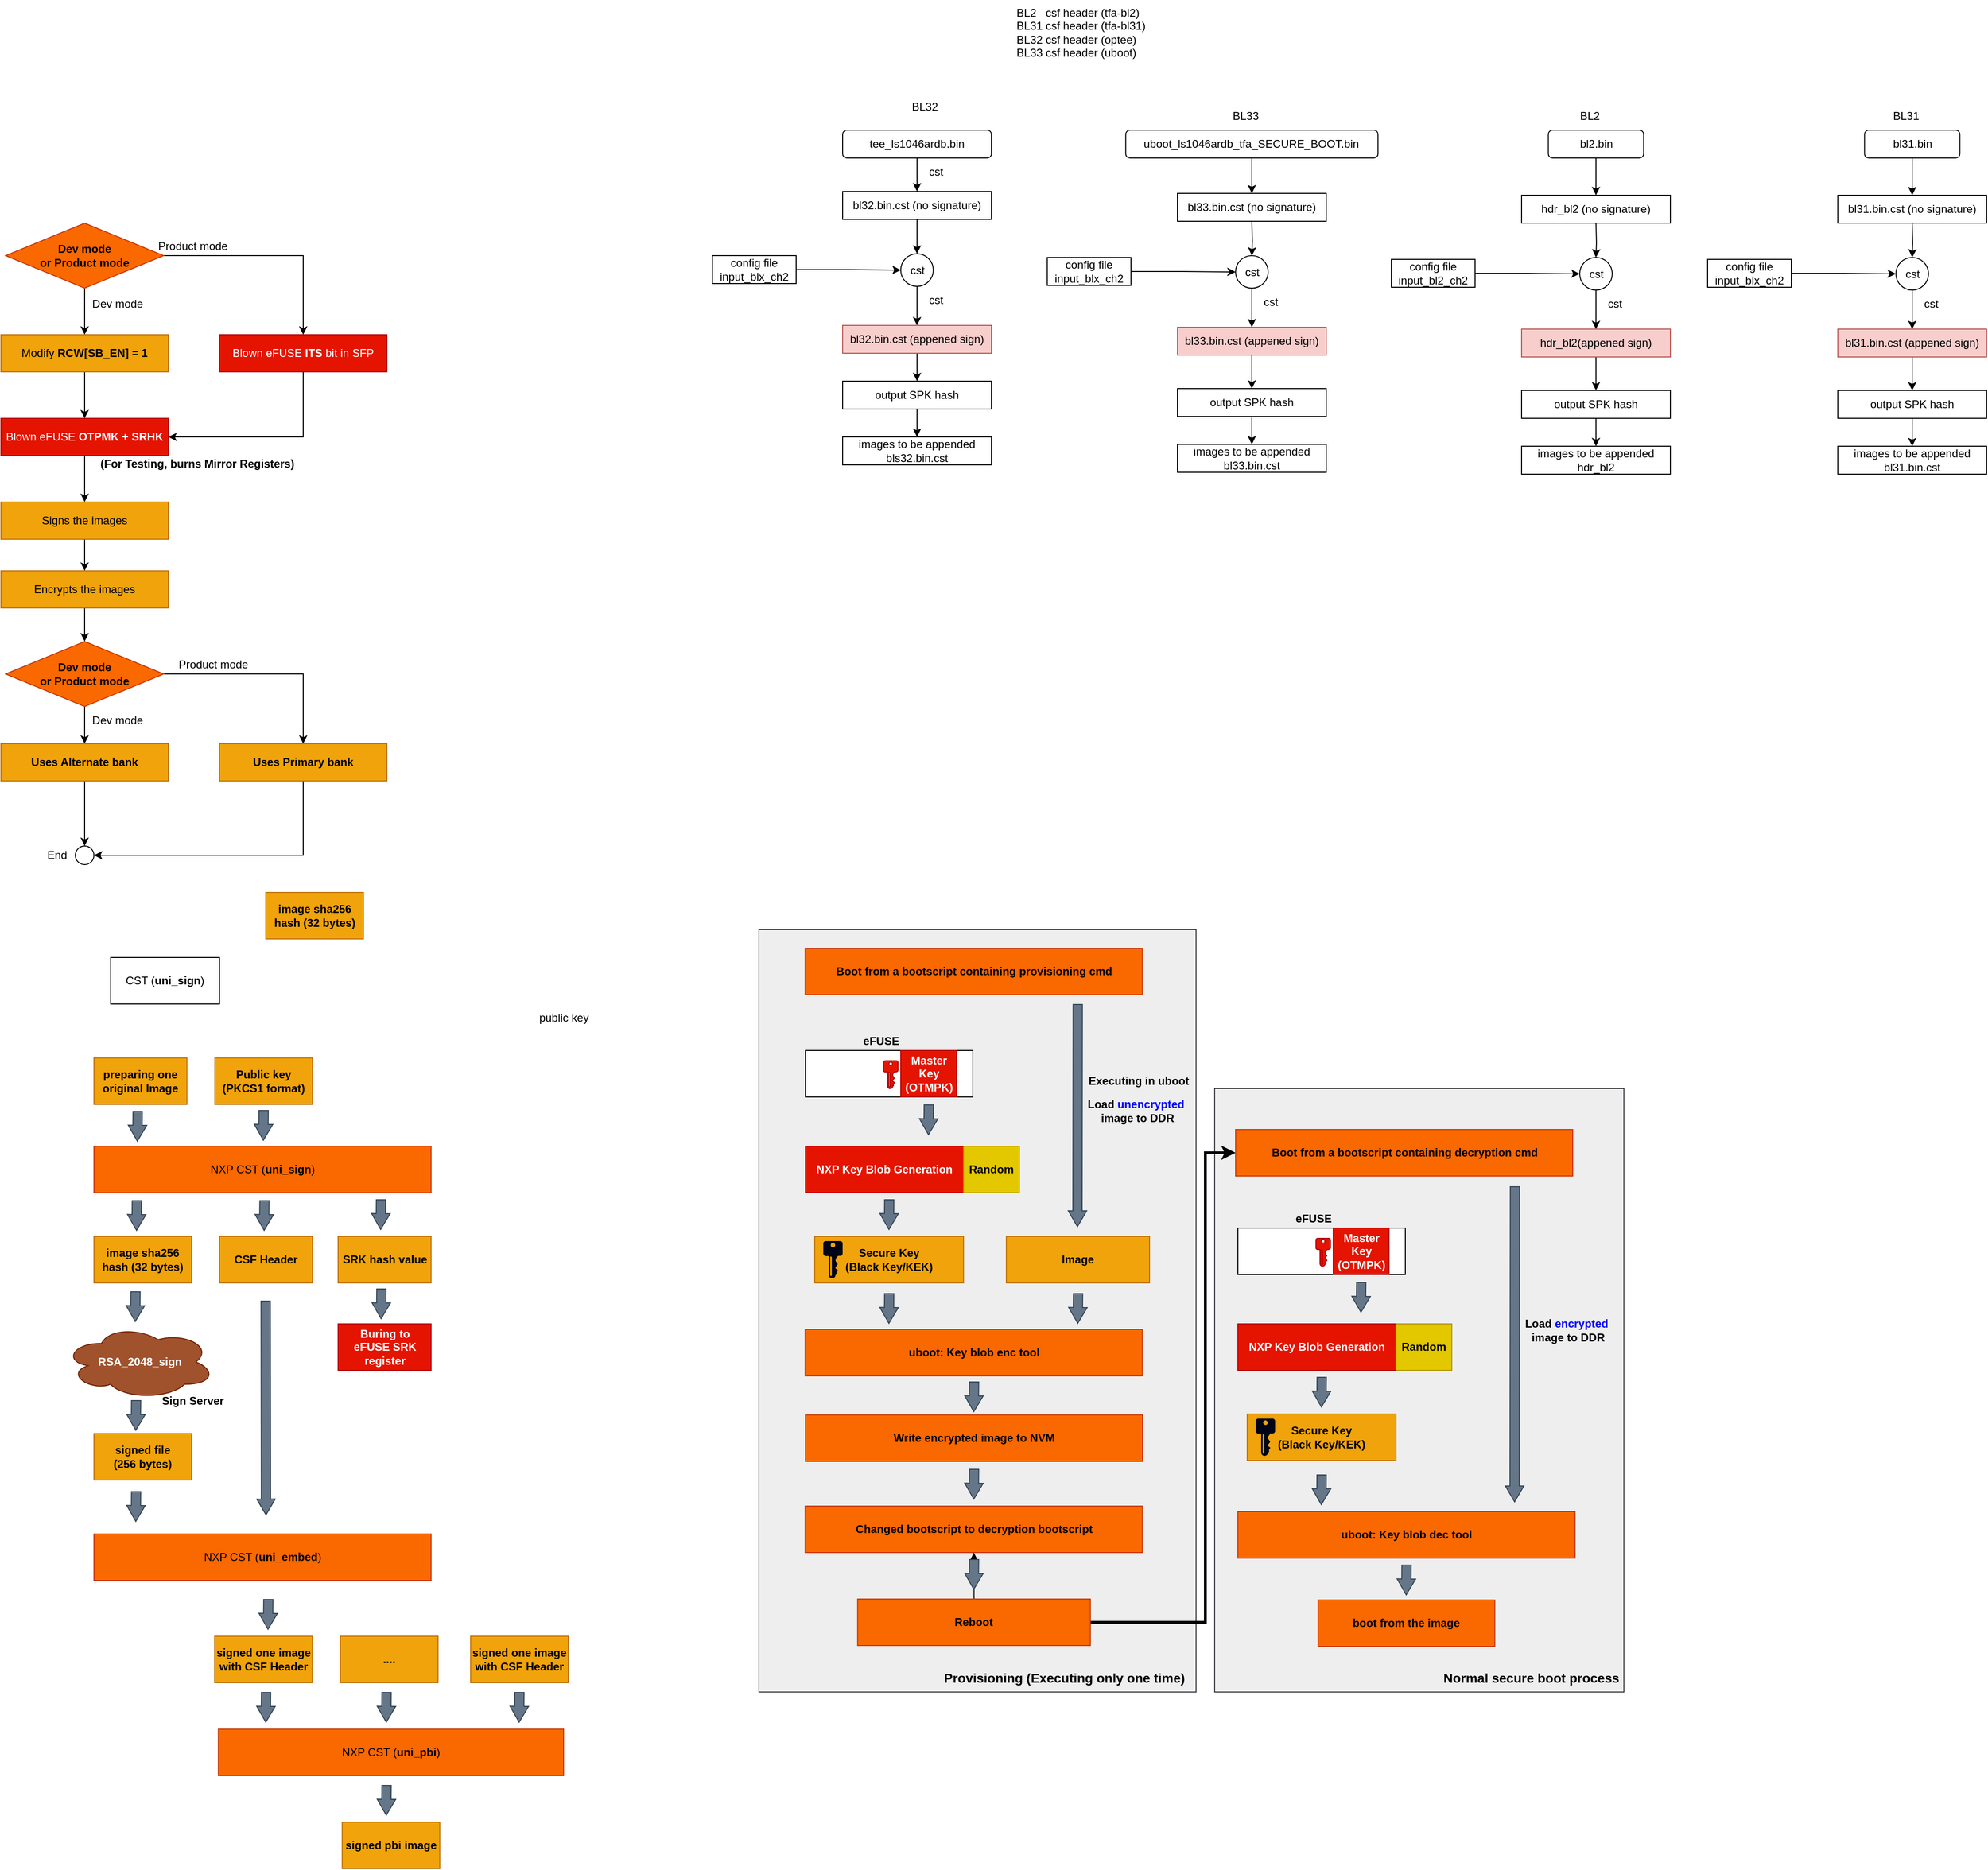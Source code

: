 <mxfile version="21.2.1" type="device">
  <diagram id="mUWou535n3Xp4yZZoHIx" name="第 1 页">
    <mxGraphModel dx="3522" dy="1196" grid="1" gridSize="10" guides="1" tooltips="1" connect="1" arrows="1" fold="1" page="1" pageScale="1" pageWidth="827" pageHeight="1169" math="0" shadow="0">
      <root>
        <mxCell id="0" />
        <mxCell id="1" parent="0" />
        <mxCell id="HE6GDWEI2GsZQX7OkKA7-148" value="" style="rounded=0;whiteSpace=wrap;html=1;fillColor=#eeeeee;strokeColor=#36393d;" vertex="1" parent="1">
          <mxGeometry x="460" y="1451" width="440" height="649" as="geometry" />
        </mxCell>
        <mxCell id="HE6GDWEI2GsZQX7OkKA7-145" value="" style="rounded=0;whiteSpace=wrap;html=1;fillColor=#eeeeee;strokeColor=#36393d;" vertex="1" parent="1">
          <mxGeometry x="-30" y="1280" width="470" height="820" as="geometry" />
        </mxCell>
        <mxCell id="rhs2tQU7V4ioL9E2276D-14" style="edgeStyle=orthogonalEdgeStyle;rounded=0;orthogonalLoop=1;jettySize=auto;html=1;exitX=0.5;exitY=1;exitDx=0;exitDy=0;" parent="1" source="rhs2tQU7V4ioL9E2276D-1" target="rhs2tQU7V4ioL9E2276D-13" edge="1">
          <mxGeometry relative="1" as="geometry" />
        </mxCell>
        <mxCell id="rhs2tQU7V4ioL9E2276D-1" value="tee_ls1046ardb.bin" style="rounded=1;whiteSpace=wrap;html=1;" parent="1" vertex="1">
          <mxGeometry x="60" y="420" width="160" height="30" as="geometry" />
        </mxCell>
        <mxCell id="rhs2tQU7V4ioL9E2276D-6" value="BL2&amp;nbsp; &amp;nbsp;csf header (tfa-bl2)&lt;br&gt;BL31 csf header (tfa-bl31)&lt;br&gt;BL32 csf header (optee)&lt;br&gt;BL33 csf header (uboot)" style="text;html=1;align=left;verticalAlign=middle;resizable=0;points=[];autosize=1;strokeColor=none;fillColor=none;" parent="1" vertex="1">
          <mxGeometry x="245" y="280" width="160" height="70" as="geometry" />
        </mxCell>
        <mxCell id="rhs2tQU7V4ioL9E2276D-18" style="edgeStyle=orthogonalEdgeStyle;rounded=0;orthogonalLoop=1;jettySize=auto;html=1;exitX=0.5;exitY=1;exitDx=0;exitDy=0;" parent="1" source="rhs2tQU7V4ioL9E2276D-13" target="rhs2tQU7V4ioL9E2276D-17" edge="1">
          <mxGeometry relative="1" as="geometry" />
        </mxCell>
        <mxCell id="rhs2tQU7V4ioL9E2276D-13" value="bl32.bin.cst (no signature)" style="rounded=0;whiteSpace=wrap;html=1;" parent="1" vertex="1">
          <mxGeometry x="60" y="486" width="160" height="30" as="geometry" />
        </mxCell>
        <mxCell id="rhs2tQU7V4ioL9E2276D-15" value="cst" style="text;html=1;align=center;verticalAlign=middle;resizable=0;points=[];autosize=1;strokeColor=none;fillColor=none;" parent="1" vertex="1">
          <mxGeometry x="140" y="450" width="40" height="30" as="geometry" />
        </mxCell>
        <mxCell id="rhs2tQU7V4ioL9E2276D-19" style="edgeStyle=orthogonalEdgeStyle;rounded=0;orthogonalLoop=1;jettySize=auto;html=1;exitX=1;exitY=0.5;exitDx=0;exitDy=0;entryX=0;entryY=0.5;entryDx=0;entryDy=0;" parent="1" source="rhs2tQU7V4ioL9E2276D-16" target="rhs2tQU7V4ioL9E2276D-17" edge="1">
          <mxGeometry relative="1" as="geometry" />
        </mxCell>
        <mxCell id="rhs2tQU7V4ioL9E2276D-16" value="config file input_blx_ch2" style="rounded=0;whiteSpace=wrap;html=1;" parent="1" vertex="1">
          <mxGeometry x="-80" y="555" width="90" height="30" as="geometry" />
        </mxCell>
        <mxCell id="rhs2tQU7V4ioL9E2276D-22" style="edgeStyle=orthogonalEdgeStyle;rounded=0;orthogonalLoop=1;jettySize=auto;html=1;exitX=0.5;exitY=1;exitDx=0;exitDy=0;" parent="1" source="rhs2tQU7V4ioL9E2276D-17" target="rhs2tQU7V4ioL9E2276D-21" edge="1">
          <mxGeometry relative="1" as="geometry" />
        </mxCell>
        <mxCell id="rhs2tQU7V4ioL9E2276D-17" value="cst" style="ellipse;whiteSpace=wrap;html=1;aspect=fixed;" parent="1" vertex="1">
          <mxGeometry x="122.5" y="553" width="35" height="35" as="geometry" />
        </mxCell>
        <mxCell id="rhs2tQU7V4ioL9E2276D-25" style="edgeStyle=orthogonalEdgeStyle;rounded=0;orthogonalLoop=1;jettySize=auto;html=1;exitX=0.5;exitY=1;exitDx=0;exitDy=0;entryX=0.5;entryY=0;entryDx=0;entryDy=0;" parent="1" source="rhs2tQU7V4ioL9E2276D-21" target="rhs2tQU7V4ioL9E2276D-24" edge="1">
          <mxGeometry relative="1" as="geometry" />
        </mxCell>
        <mxCell id="rhs2tQU7V4ioL9E2276D-21" value="bl32.bin.cst (appened sign)" style="rounded=0;whiteSpace=wrap;html=1;fillColor=#f8cecc;strokeColor=#b85450;" parent="1" vertex="1">
          <mxGeometry x="60" y="630" width="160" height="30" as="geometry" />
        </mxCell>
        <mxCell id="rhs2tQU7V4ioL9E2276D-23" value="cst" style="text;html=1;align=center;verticalAlign=middle;resizable=0;points=[];autosize=1;strokeColor=none;fillColor=none;" parent="1" vertex="1">
          <mxGeometry x="140" y="588" width="40" height="30" as="geometry" />
        </mxCell>
        <mxCell id="rhs2tQU7V4ioL9E2276D-27" style="edgeStyle=orthogonalEdgeStyle;rounded=0;orthogonalLoop=1;jettySize=auto;html=1;exitX=0.5;exitY=1;exitDx=0;exitDy=0;" parent="1" source="rhs2tQU7V4ioL9E2276D-24" target="rhs2tQU7V4ioL9E2276D-26" edge="1">
          <mxGeometry relative="1" as="geometry" />
        </mxCell>
        <mxCell id="rhs2tQU7V4ioL9E2276D-24" value="output SPK hash" style="rounded=0;whiteSpace=wrap;html=1;" parent="1" vertex="1">
          <mxGeometry x="60" y="690" width="160" height="30" as="geometry" />
        </mxCell>
        <mxCell id="rhs2tQU7V4ioL9E2276D-26" value="images to be appended bls32.bin.cst" style="rounded=0;whiteSpace=wrap;html=1;" parent="1" vertex="1">
          <mxGeometry x="60" y="750" width="160" height="30" as="geometry" />
        </mxCell>
        <mxCell id="rhs2tQU7V4ioL9E2276D-49" style="edgeStyle=orthogonalEdgeStyle;rounded=0;orthogonalLoop=1;jettySize=auto;html=1;exitX=0.5;exitY=1;exitDx=0;exitDy=0;" parent="1" source="rhs2tQU7V4ioL9E2276D-50" target="rhs2tQU7V4ioL9E2276D-57" edge="1">
          <mxGeometry relative="1" as="geometry" />
        </mxCell>
        <mxCell id="rhs2tQU7V4ioL9E2276D-50" value="bl2.bin" style="rounded=1;whiteSpace=wrap;html=1;" parent="1" vertex="1">
          <mxGeometry x="818.75" y="420" width="102.5" height="30" as="geometry" />
        </mxCell>
        <mxCell id="rhs2tQU7V4ioL9E2276D-51" style="edgeStyle=orthogonalEdgeStyle;rounded=0;orthogonalLoop=1;jettySize=auto;html=1;exitX=0.5;exitY=1;exitDx=0;exitDy=0;" parent="1" target="rhs2tQU7V4ioL9E2276D-55" edge="1">
          <mxGeometry relative="1" as="geometry">
            <mxPoint x="870" y="520" as="sourcePoint" />
          </mxGeometry>
        </mxCell>
        <mxCell id="rhs2tQU7V4ioL9E2276D-52" style="edgeStyle=orthogonalEdgeStyle;rounded=0;orthogonalLoop=1;jettySize=auto;html=1;exitX=1;exitY=0.5;exitDx=0;exitDy=0;entryX=0;entryY=0.5;entryDx=0;entryDy=0;" parent="1" source="rhs2tQU7V4ioL9E2276D-53" target="rhs2tQU7V4ioL9E2276D-55" edge="1">
          <mxGeometry relative="1" as="geometry" />
        </mxCell>
        <mxCell id="rhs2tQU7V4ioL9E2276D-53" value="config file input_bl2_ch2" style="rounded=0;whiteSpace=wrap;html=1;" parent="1" vertex="1">
          <mxGeometry x="650" y="559" width="90" height="30" as="geometry" />
        </mxCell>
        <mxCell id="rhs2tQU7V4ioL9E2276D-54" style="edgeStyle=orthogonalEdgeStyle;rounded=0;orthogonalLoop=1;jettySize=auto;html=1;exitX=0.5;exitY=1;exitDx=0;exitDy=0;" parent="1" source="rhs2tQU7V4ioL9E2276D-55" target="rhs2tQU7V4ioL9E2276D-59" edge="1">
          <mxGeometry relative="1" as="geometry" />
        </mxCell>
        <mxCell id="rhs2tQU7V4ioL9E2276D-55" value="cst" style="ellipse;whiteSpace=wrap;html=1;aspect=fixed;" parent="1" vertex="1">
          <mxGeometry x="852.5" y="557" width="35" height="35" as="geometry" />
        </mxCell>
        <mxCell id="rhs2tQU7V4ioL9E2276D-56" value="cst" style="text;html=1;align=center;verticalAlign=middle;resizable=0;points=[];autosize=1;strokeColor=none;fillColor=none;" parent="1" vertex="1">
          <mxGeometry x="870" y="592" width="40" height="30" as="geometry" />
        </mxCell>
        <mxCell id="rhs2tQU7V4ioL9E2276D-57" value="hdr_bl2 (no signature)" style="rounded=0;whiteSpace=wrap;html=1;" parent="1" vertex="1">
          <mxGeometry x="790" y="490" width="160" height="30" as="geometry" />
        </mxCell>
        <mxCell id="rhs2tQU7V4ioL9E2276D-58" style="edgeStyle=orthogonalEdgeStyle;rounded=0;orthogonalLoop=1;jettySize=auto;html=1;exitX=0.5;exitY=1;exitDx=0;exitDy=0;" parent="1" source="rhs2tQU7V4ioL9E2276D-59" target="rhs2tQU7V4ioL9E2276D-61" edge="1">
          <mxGeometry relative="1" as="geometry" />
        </mxCell>
        <mxCell id="rhs2tQU7V4ioL9E2276D-59" value="hdr_bl2(appened sign)" style="rounded=0;whiteSpace=wrap;html=1;fillColor=#f8cecc;strokeColor=#b85450;" parent="1" vertex="1">
          <mxGeometry x="790" y="634" width="160" height="30" as="geometry" />
        </mxCell>
        <mxCell id="rhs2tQU7V4ioL9E2276D-60" style="edgeStyle=orthogonalEdgeStyle;rounded=0;orthogonalLoop=1;jettySize=auto;html=1;exitX=0.5;exitY=1;exitDx=0;exitDy=0;entryX=0.5;entryY=0;entryDx=0;entryDy=0;" parent="1" source="rhs2tQU7V4ioL9E2276D-61" target="rhs2tQU7V4ioL9E2276D-62" edge="1">
          <mxGeometry relative="1" as="geometry" />
        </mxCell>
        <mxCell id="rhs2tQU7V4ioL9E2276D-61" value="output SPK hash" style="rounded=0;whiteSpace=wrap;html=1;" parent="1" vertex="1">
          <mxGeometry x="790" y="700" width="160" height="30" as="geometry" />
        </mxCell>
        <mxCell id="rhs2tQU7V4ioL9E2276D-62" value="images to be appended hdr_bl2" style="rounded=0;whiteSpace=wrap;html=1;" parent="1" vertex="1">
          <mxGeometry x="790" y="760" width="160" height="30" as="geometry" />
        </mxCell>
        <mxCell id="rhs2tQU7V4ioL9E2276D-106" style="edgeStyle=orthogonalEdgeStyle;rounded=0;orthogonalLoop=1;jettySize=auto;html=1;exitX=0.5;exitY=1;exitDx=0;exitDy=0;" parent="1" source="rhs2tQU7V4ioL9E2276D-107" target="rhs2tQU7V4ioL9E2276D-114" edge="1">
          <mxGeometry relative="1" as="geometry" />
        </mxCell>
        <mxCell id="rhs2tQU7V4ioL9E2276D-107" value="bl31.bin" style="rounded=1;whiteSpace=wrap;html=1;" parent="1" vertex="1">
          <mxGeometry x="1158.75" y="420" width="102.5" height="30" as="geometry" />
        </mxCell>
        <mxCell id="rhs2tQU7V4ioL9E2276D-108" style="edgeStyle=orthogonalEdgeStyle;rounded=0;orthogonalLoop=1;jettySize=auto;html=1;exitX=0.5;exitY=1;exitDx=0;exitDy=0;" parent="1" target="rhs2tQU7V4ioL9E2276D-112" edge="1">
          <mxGeometry relative="1" as="geometry">
            <mxPoint x="1210" y="520" as="sourcePoint" />
          </mxGeometry>
        </mxCell>
        <mxCell id="rhs2tQU7V4ioL9E2276D-109" style="edgeStyle=orthogonalEdgeStyle;rounded=0;orthogonalLoop=1;jettySize=auto;html=1;exitX=1;exitY=0.5;exitDx=0;exitDy=0;entryX=0;entryY=0.5;entryDx=0;entryDy=0;" parent="1" source="rhs2tQU7V4ioL9E2276D-110" target="rhs2tQU7V4ioL9E2276D-112" edge="1">
          <mxGeometry relative="1" as="geometry" />
        </mxCell>
        <mxCell id="rhs2tQU7V4ioL9E2276D-110" value="config file input_blx_ch2" style="rounded=0;whiteSpace=wrap;html=1;" parent="1" vertex="1">
          <mxGeometry x="990" y="559" width="90" height="30" as="geometry" />
        </mxCell>
        <mxCell id="rhs2tQU7V4ioL9E2276D-111" style="edgeStyle=orthogonalEdgeStyle;rounded=0;orthogonalLoop=1;jettySize=auto;html=1;exitX=0.5;exitY=1;exitDx=0;exitDy=0;" parent="1" source="rhs2tQU7V4ioL9E2276D-112" target="rhs2tQU7V4ioL9E2276D-116" edge="1">
          <mxGeometry relative="1" as="geometry" />
        </mxCell>
        <mxCell id="rhs2tQU7V4ioL9E2276D-112" value="cst" style="ellipse;whiteSpace=wrap;html=1;aspect=fixed;" parent="1" vertex="1">
          <mxGeometry x="1192.5" y="557" width="35" height="35" as="geometry" />
        </mxCell>
        <mxCell id="rhs2tQU7V4ioL9E2276D-113" value="cst" style="text;html=1;align=center;verticalAlign=middle;resizable=0;points=[];autosize=1;strokeColor=none;fillColor=none;" parent="1" vertex="1">
          <mxGeometry x="1210" y="592" width="40" height="30" as="geometry" />
        </mxCell>
        <mxCell id="rhs2tQU7V4ioL9E2276D-114" value="bl31.bin.cst (no signature)" style="rounded=0;whiteSpace=wrap;html=1;" parent="1" vertex="1">
          <mxGeometry x="1130" y="490" width="160" height="30" as="geometry" />
        </mxCell>
        <mxCell id="rhs2tQU7V4ioL9E2276D-115" style="edgeStyle=orthogonalEdgeStyle;rounded=0;orthogonalLoop=1;jettySize=auto;html=1;exitX=0.5;exitY=1;exitDx=0;exitDy=0;" parent="1" source="rhs2tQU7V4ioL9E2276D-116" target="rhs2tQU7V4ioL9E2276D-118" edge="1">
          <mxGeometry relative="1" as="geometry" />
        </mxCell>
        <mxCell id="rhs2tQU7V4ioL9E2276D-116" value="bl31.bin.cst (appened sign)" style="rounded=0;whiteSpace=wrap;html=1;fillColor=#f8cecc;strokeColor=#b85450;" parent="1" vertex="1">
          <mxGeometry x="1130" y="634" width="160" height="30" as="geometry" />
        </mxCell>
        <mxCell id="rhs2tQU7V4ioL9E2276D-117" style="edgeStyle=orthogonalEdgeStyle;rounded=0;orthogonalLoop=1;jettySize=auto;html=1;exitX=0.5;exitY=1;exitDx=0;exitDy=0;entryX=0.5;entryY=0;entryDx=0;entryDy=0;" parent="1" source="rhs2tQU7V4ioL9E2276D-118" target="rhs2tQU7V4ioL9E2276D-119" edge="1">
          <mxGeometry relative="1" as="geometry" />
        </mxCell>
        <mxCell id="rhs2tQU7V4ioL9E2276D-118" value="output SPK hash" style="rounded=0;whiteSpace=wrap;html=1;" parent="1" vertex="1">
          <mxGeometry x="1130" y="700" width="160" height="30" as="geometry" />
        </mxCell>
        <mxCell id="rhs2tQU7V4ioL9E2276D-119" value="images to be appended bl31.bin.cst" style="rounded=0;whiteSpace=wrap;html=1;" parent="1" vertex="1">
          <mxGeometry x="1130" y="760" width="160" height="30" as="geometry" />
        </mxCell>
        <mxCell id="rhs2tQU7V4ioL9E2276D-120" style="edgeStyle=orthogonalEdgeStyle;rounded=0;orthogonalLoop=1;jettySize=auto;html=1;exitX=0.5;exitY=1;exitDx=0;exitDy=0;" parent="1" source="rhs2tQU7V4ioL9E2276D-121" target="rhs2tQU7V4ioL9E2276D-128" edge="1">
          <mxGeometry relative="1" as="geometry" />
        </mxCell>
        <mxCell id="rhs2tQU7V4ioL9E2276D-121" value="uboot_ls1046ardb_tfa_SECURE_BOOT.bin" style="rounded=1;whiteSpace=wrap;html=1;" parent="1" vertex="1">
          <mxGeometry x="364.38" y="420" width="271.25" height="30" as="geometry" />
        </mxCell>
        <mxCell id="rhs2tQU7V4ioL9E2276D-122" style="edgeStyle=orthogonalEdgeStyle;rounded=0;orthogonalLoop=1;jettySize=auto;html=1;exitX=0.5;exitY=1;exitDx=0;exitDy=0;" parent="1" target="rhs2tQU7V4ioL9E2276D-126" edge="1">
          <mxGeometry relative="1" as="geometry">
            <mxPoint x="500" y="518" as="sourcePoint" />
          </mxGeometry>
        </mxCell>
        <mxCell id="rhs2tQU7V4ioL9E2276D-123" style="edgeStyle=orthogonalEdgeStyle;rounded=0;orthogonalLoop=1;jettySize=auto;html=1;exitX=1;exitY=0.5;exitDx=0;exitDy=0;entryX=0;entryY=0.5;entryDx=0;entryDy=0;" parent="1" source="rhs2tQU7V4ioL9E2276D-124" target="rhs2tQU7V4ioL9E2276D-126" edge="1">
          <mxGeometry relative="1" as="geometry" />
        </mxCell>
        <mxCell id="rhs2tQU7V4ioL9E2276D-124" value="config file input_blx_ch2" style="rounded=0;whiteSpace=wrap;html=1;" parent="1" vertex="1">
          <mxGeometry x="280" y="557" width="90" height="30" as="geometry" />
        </mxCell>
        <mxCell id="rhs2tQU7V4ioL9E2276D-125" style="edgeStyle=orthogonalEdgeStyle;rounded=0;orthogonalLoop=1;jettySize=auto;html=1;exitX=0.5;exitY=1;exitDx=0;exitDy=0;" parent="1" source="rhs2tQU7V4ioL9E2276D-126" target="rhs2tQU7V4ioL9E2276D-130" edge="1">
          <mxGeometry relative="1" as="geometry" />
        </mxCell>
        <mxCell id="rhs2tQU7V4ioL9E2276D-126" value="cst" style="ellipse;whiteSpace=wrap;html=1;aspect=fixed;" parent="1" vertex="1">
          <mxGeometry x="482.5" y="555" width="35" height="35" as="geometry" />
        </mxCell>
        <mxCell id="rhs2tQU7V4ioL9E2276D-127" value="cst" style="text;html=1;align=center;verticalAlign=middle;resizable=0;points=[];autosize=1;strokeColor=none;fillColor=none;" parent="1" vertex="1">
          <mxGeometry x="500" y="590" width="40" height="30" as="geometry" />
        </mxCell>
        <mxCell id="rhs2tQU7V4ioL9E2276D-128" value="bl33.bin.cst (no signature)" style="rounded=0;whiteSpace=wrap;html=1;" parent="1" vertex="1">
          <mxGeometry x="420" y="488" width="160" height="30" as="geometry" />
        </mxCell>
        <mxCell id="rhs2tQU7V4ioL9E2276D-129" style="edgeStyle=orthogonalEdgeStyle;rounded=0;orthogonalLoop=1;jettySize=auto;html=1;exitX=0.5;exitY=1;exitDx=0;exitDy=0;" parent="1" source="rhs2tQU7V4ioL9E2276D-130" target="rhs2tQU7V4ioL9E2276D-132" edge="1">
          <mxGeometry relative="1" as="geometry" />
        </mxCell>
        <mxCell id="rhs2tQU7V4ioL9E2276D-130" value="bl33.bin.cst (appened sign)" style="rounded=0;whiteSpace=wrap;html=1;fillColor=#f8cecc;strokeColor=#b85450;" parent="1" vertex="1">
          <mxGeometry x="420" y="632" width="160" height="30" as="geometry" />
        </mxCell>
        <mxCell id="rhs2tQU7V4ioL9E2276D-131" style="edgeStyle=orthogonalEdgeStyle;rounded=0;orthogonalLoop=1;jettySize=auto;html=1;exitX=0.5;exitY=1;exitDx=0;exitDy=0;entryX=0.5;entryY=0;entryDx=0;entryDy=0;" parent="1" source="rhs2tQU7V4ioL9E2276D-132" target="rhs2tQU7V4ioL9E2276D-133" edge="1">
          <mxGeometry relative="1" as="geometry" />
        </mxCell>
        <mxCell id="rhs2tQU7V4ioL9E2276D-132" value="output SPK hash" style="rounded=0;whiteSpace=wrap;html=1;" parent="1" vertex="1">
          <mxGeometry x="420" y="698" width="160" height="30" as="geometry" />
        </mxCell>
        <mxCell id="rhs2tQU7V4ioL9E2276D-133" value="images to be appended bl33.bin.cst" style="rounded=0;whiteSpace=wrap;html=1;" parent="1" vertex="1">
          <mxGeometry x="420" y="758" width="160" height="30" as="geometry" />
        </mxCell>
        <mxCell id="rhs2tQU7V4ioL9E2276D-134" value="BL32" style="text;html=1;align=center;verticalAlign=middle;resizable=0;points=[];autosize=1;strokeColor=none;fillColor=none;" parent="1" vertex="1">
          <mxGeometry x="122.5" y="380" width="50" height="30" as="geometry" />
        </mxCell>
        <mxCell id="rhs2tQU7V4ioL9E2276D-135" value="BL33" style="text;html=1;align=center;verticalAlign=middle;resizable=0;points=[];autosize=1;strokeColor=none;fillColor=none;" parent="1" vertex="1">
          <mxGeometry x="467.5" y="390" width="50" height="30" as="geometry" />
        </mxCell>
        <mxCell id="rhs2tQU7V4ioL9E2276D-136" value="BL2" style="text;html=1;align=center;verticalAlign=middle;resizable=0;points=[];autosize=1;strokeColor=none;fillColor=none;" parent="1" vertex="1">
          <mxGeometry x="842.5" y="390" width="40" height="30" as="geometry" />
        </mxCell>
        <mxCell id="rhs2tQU7V4ioL9E2276D-137" value="BL31" style="text;html=1;align=center;verticalAlign=middle;resizable=0;points=[];autosize=1;strokeColor=none;fillColor=none;" parent="1" vertex="1">
          <mxGeometry x="1177.5" y="390" width="50" height="30" as="geometry" />
        </mxCell>
        <mxCell id="HE6GDWEI2GsZQX7OkKA7-4" style="edgeStyle=orthogonalEdgeStyle;rounded=0;orthogonalLoop=1;jettySize=auto;html=1;exitX=0.5;exitY=1;exitDx=0;exitDy=0;" edge="1" parent="1" source="HE6GDWEI2GsZQX7OkKA7-1" target="HE6GDWEI2GsZQX7OkKA7-3">
          <mxGeometry relative="1" as="geometry" />
        </mxCell>
        <mxCell id="HE6GDWEI2GsZQX7OkKA7-6" style="edgeStyle=orthogonalEdgeStyle;rounded=0;orthogonalLoop=1;jettySize=auto;html=1;exitX=1;exitY=0.5;exitDx=0;exitDy=0;" edge="1" parent="1" source="HE6GDWEI2GsZQX7OkKA7-1" target="HE6GDWEI2GsZQX7OkKA7-5">
          <mxGeometry relative="1" as="geometry" />
        </mxCell>
        <mxCell id="HE6GDWEI2GsZQX7OkKA7-1" value="Dev mode&lt;br&gt;or Product mode" style="rhombus;whiteSpace=wrap;html=1;fontStyle=1;fillColor=#fa6800;fontColor=#000000;strokeColor=#C73500;" vertex="1" parent="1">
          <mxGeometry x="-840" y="520" width="170" height="70" as="geometry" />
        </mxCell>
        <mxCell id="HE6GDWEI2GsZQX7OkKA7-10" style="edgeStyle=orthogonalEdgeStyle;rounded=0;orthogonalLoop=1;jettySize=auto;html=1;exitX=0.5;exitY=1;exitDx=0;exitDy=0;" edge="1" parent="1" source="HE6GDWEI2GsZQX7OkKA7-3" target="HE6GDWEI2GsZQX7OkKA7-9">
          <mxGeometry relative="1" as="geometry" />
        </mxCell>
        <mxCell id="HE6GDWEI2GsZQX7OkKA7-3" value="Modify&lt;b&gt; RCW[SB_EN] = 1&lt;/b&gt;" style="rounded=0;whiteSpace=wrap;html=1;fillColor=#f0a30a;strokeColor=#BD7000;fontColor=#000000;" vertex="1" parent="1">
          <mxGeometry x="-845" y="640" width="180" height="40" as="geometry" />
        </mxCell>
        <mxCell id="HE6GDWEI2GsZQX7OkKA7-19" style="edgeStyle=orthogonalEdgeStyle;rounded=0;orthogonalLoop=1;jettySize=auto;html=1;exitX=0.5;exitY=1;exitDx=0;exitDy=0;entryX=1;entryY=0.5;entryDx=0;entryDy=0;" edge="1" parent="1" source="HE6GDWEI2GsZQX7OkKA7-5" target="HE6GDWEI2GsZQX7OkKA7-9">
          <mxGeometry relative="1" as="geometry" />
        </mxCell>
        <mxCell id="HE6GDWEI2GsZQX7OkKA7-5" value="Blown&amp;nbsp;eFUSE &lt;b&gt;ITS&lt;/b&gt; bit in SFP" style="rounded=0;whiteSpace=wrap;html=1;fillColor=#e51400;fontColor=#ffffff;strokeColor=#B20000;" vertex="1" parent="1">
          <mxGeometry x="-610" y="640" width="180" height="40" as="geometry" />
        </mxCell>
        <mxCell id="HE6GDWEI2GsZQX7OkKA7-7" value="Dev mode" style="text;html=1;align=center;verticalAlign=middle;resizable=0;points=[];autosize=1;strokeColor=none;fillColor=none;" vertex="1" parent="1">
          <mxGeometry x="-760" y="592" width="80" height="30" as="geometry" />
        </mxCell>
        <mxCell id="HE6GDWEI2GsZQX7OkKA7-8" value="Product mode" style="text;html=1;align=center;verticalAlign=middle;resizable=0;points=[];autosize=1;strokeColor=none;fillColor=none;" vertex="1" parent="1">
          <mxGeometry x="-689" y="530" width="100" height="30" as="geometry" />
        </mxCell>
        <mxCell id="HE6GDWEI2GsZQX7OkKA7-15" style="edgeStyle=orthogonalEdgeStyle;rounded=0;orthogonalLoop=1;jettySize=auto;html=1;exitX=0.5;exitY=1;exitDx=0;exitDy=0;" edge="1" parent="1" source="HE6GDWEI2GsZQX7OkKA7-9" target="HE6GDWEI2GsZQX7OkKA7-14">
          <mxGeometry relative="1" as="geometry" />
        </mxCell>
        <mxCell id="HE6GDWEI2GsZQX7OkKA7-9" value="Blown eFUSE &lt;b&gt;OTPMK + SRHK&lt;/b&gt;" style="rounded=0;whiteSpace=wrap;html=1;fillColor=#e51400;fontColor=#ffffff;strokeColor=#B20000;" vertex="1" parent="1">
          <mxGeometry x="-845" y="730" width="180" height="40" as="geometry" />
        </mxCell>
        <mxCell id="HE6GDWEI2GsZQX7OkKA7-11" value="(For Testing, burns Mirror Registers)" style="text;html=1;align=left;verticalAlign=middle;resizable=0;points=[];autosize=1;strokeColor=none;fillColor=none;fontStyle=1" vertex="1" parent="1">
          <mxGeometry x="-740" y="764" width="230" height="30" as="geometry" />
        </mxCell>
        <mxCell id="HE6GDWEI2GsZQX7OkKA7-17" style="edgeStyle=orthogonalEdgeStyle;rounded=0;orthogonalLoop=1;jettySize=auto;html=1;exitX=0.5;exitY=1;exitDx=0;exitDy=0;entryX=0.5;entryY=0;entryDx=0;entryDy=0;" edge="1" parent="1" source="HE6GDWEI2GsZQX7OkKA7-14" target="HE6GDWEI2GsZQX7OkKA7-16">
          <mxGeometry relative="1" as="geometry" />
        </mxCell>
        <mxCell id="HE6GDWEI2GsZQX7OkKA7-14" value="Signs the images" style="rounded=0;whiteSpace=wrap;html=1;fillColor=#f0a30a;strokeColor=#BD7000;fontColor=#000000;" vertex="1" parent="1">
          <mxGeometry x="-845" y="820" width="180" height="40" as="geometry" />
        </mxCell>
        <mxCell id="HE6GDWEI2GsZQX7OkKA7-21" style="edgeStyle=orthogonalEdgeStyle;rounded=0;orthogonalLoop=1;jettySize=auto;html=1;exitX=0.5;exitY=1;exitDx=0;exitDy=0;" edge="1" parent="1" source="HE6GDWEI2GsZQX7OkKA7-16" target="HE6GDWEI2GsZQX7OkKA7-20">
          <mxGeometry relative="1" as="geometry" />
        </mxCell>
        <mxCell id="HE6GDWEI2GsZQX7OkKA7-16" value="Encrypts the images" style="rounded=0;whiteSpace=wrap;html=1;fillColor=#f0a30a;strokeColor=#BD7000;fontColor=#000000;" vertex="1" parent="1">
          <mxGeometry x="-845" y="894" width="180" height="40" as="geometry" />
        </mxCell>
        <mxCell id="HE6GDWEI2GsZQX7OkKA7-23" style="edgeStyle=orthogonalEdgeStyle;rounded=0;orthogonalLoop=1;jettySize=auto;html=1;exitX=0.5;exitY=1;exitDx=0;exitDy=0;" edge="1" parent="1" source="HE6GDWEI2GsZQX7OkKA7-20" target="HE6GDWEI2GsZQX7OkKA7-22">
          <mxGeometry relative="1" as="geometry" />
        </mxCell>
        <mxCell id="HE6GDWEI2GsZQX7OkKA7-25" style="edgeStyle=orthogonalEdgeStyle;rounded=0;orthogonalLoop=1;jettySize=auto;html=1;exitX=1;exitY=0.5;exitDx=0;exitDy=0;" edge="1" parent="1" source="HE6GDWEI2GsZQX7OkKA7-20" target="HE6GDWEI2GsZQX7OkKA7-24">
          <mxGeometry relative="1" as="geometry" />
        </mxCell>
        <mxCell id="HE6GDWEI2GsZQX7OkKA7-20" value="Dev mode&lt;br&gt;or Product mode" style="rhombus;whiteSpace=wrap;html=1;fontStyle=1;fillColor=#fa6800;fontColor=#000000;strokeColor=#C73500;" vertex="1" parent="1">
          <mxGeometry x="-840" y="970" width="170" height="70" as="geometry" />
        </mxCell>
        <mxCell id="HE6GDWEI2GsZQX7OkKA7-29" style="edgeStyle=orthogonalEdgeStyle;rounded=0;orthogonalLoop=1;jettySize=auto;html=1;entryX=0.5;entryY=0;entryDx=0;entryDy=0;" edge="1" parent="1" source="HE6GDWEI2GsZQX7OkKA7-22" target="HE6GDWEI2GsZQX7OkKA7-28">
          <mxGeometry relative="1" as="geometry" />
        </mxCell>
        <mxCell id="HE6GDWEI2GsZQX7OkKA7-22" value="Uses Alternate bank" style="rounded=0;whiteSpace=wrap;html=1;fontStyle=1;fillColor=#f0a30a;fontColor=#000000;strokeColor=#BD7000;" vertex="1" parent="1">
          <mxGeometry x="-845" y="1080" width="180" height="40" as="geometry" />
        </mxCell>
        <mxCell id="HE6GDWEI2GsZQX7OkKA7-32" style="edgeStyle=orthogonalEdgeStyle;rounded=0;orthogonalLoop=1;jettySize=auto;html=1;exitX=0.5;exitY=1;exitDx=0;exitDy=0;entryX=1;entryY=0.5;entryDx=0;entryDy=0;" edge="1" parent="1" source="HE6GDWEI2GsZQX7OkKA7-24" target="HE6GDWEI2GsZQX7OkKA7-28">
          <mxGeometry relative="1" as="geometry" />
        </mxCell>
        <mxCell id="HE6GDWEI2GsZQX7OkKA7-24" value="Uses Primary bank" style="rounded=0;whiteSpace=wrap;html=1;fontStyle=1;fillColor=#f0a30a;fontColor=#000000;strokeColor=#BD7000;" vertex="1" parent="1">
          <mxGeometry x="-610" y="1080" width="180" height="40" as="geometry" />
        </mxCell>
        <mxCell id="HE6GDWEI2GsZQX7OkKA7-28" value="" style="ellipse;whiteSpace=wrap;html=1;aspect=fixed;" vertex="1" parent="1">
          <mxGeometry x="-765" y="1190" width="20" height="20" as="geometry" />
        </mxCell>
        <mxCell id="HE6GDWEI2GsZQX7OkKA7-31" value="End" style="text;html=1;align=center;verticalAlign=middle;resizable=0;points=[];autosize=1;strokeColor=none;fillColor=none;" vertex="1" parent="1">
          <mxGeometry x="-805" y="1185" width="40" height="30" as="geometry" />
        </mxCell>
        <mxCell id="HE6GDWEI2GsZQX7OkKA7-33" value="Dev mode" style="text;html=1;align=center;verticalAlign=middle;resizable=0;points=[];autosize=1;strokeColor=none;fillColor=none;" vertex="1" parent="1">
          <mxGeometry x="-760" y="1040" width="80" height="30" as="geometry" />
        </mxCell>
        <mxCell id="HE6GDWEI2GsZQX7OkKA7-34" value="Product mode" style="text;html=1;align=center;verticalAlign=middle;resizable=0;points=[];autosize=1;strokeColor=none;fillColor=none;" vertex="1" parent="1">
          <mxGeometry x="-667" y="980" width="100" height="30" as="geometry" />
        </mxCell>
        <mxCell id="HE6GDWEI2GsZQX7OkKA7-35" value="preparing one original Image" style="rounded=0;whiteSpace=wrap;html=1;fillColor=#f0a30a;strokeColor=#BD7000;fontColor=#000000;fontStyle=1" vertex="1" parent="1">
          <mxGeometry x="-745" y="1418" width="100" height="50" as="geometry" />
        </mxCell>
        <mxCell id="HE6GDWEI2GsZQX7OkKA7-36" value="Public key (PKCS1 format)" style="rounded=0;whiteSpace=wrap;html=1;fillColor=#f0a30a;strokeColor=#BD7000;fontColor=#000000;fontStyle=1" vertex="1" parent="1">
          <mxGeometry x="-615" y="1418" width="105" height="50" as="geometry" />
        </mxCell>
        <mxCell id="HE6GDWEI2GsZQX7OkKA7-38" value="NXP CST (&lt;b style=&quot;border-color: var(--border-color);&quot;&gt;uni_sign&lt;/b&gt;)" style="rounded=0;whiteSpace=wrap;html=1;fillColor=#fa6800;fontColor=#000000;strokeColor=#C73500;" vertex="1" parent="1">
          <mxGeometry x="-745" y="1513" width="362.5" height="50" as="geometry" />
        </mxCell>
        <mxCell id="HE6GDWEI2GsZQX7OkKA7-39" value="image sha256&lt;br&gt;hash (32 bytes)" style="rounded=0;whiteSpace=wrap;html=1;fillColor=#f0a30a;strokeColor=#BD7000;fontColor=#000000;fontStyle=1" vertex="1" parent="1">
          <mxGeometry x="-560.25" y="1240" width="105" height="50" as="geometry" />
        </mxCell>
        <mxCell id="HE6GDWEI2GsZQX7OkKA7-42" value="RSA_2048_sign" style="ellipse;shape=cloud;whiteSpace=wrap;html=1;fontStyle=1;fillColor=#a0522d;fontColor=#ffffff;strokeColor=#6D1F00;" vertex="1" parent="1">
          <mxGeometry x="-777.5" y="1705" width="162.5" height="80" as="geometry" />
        </mxCell>
        <mxCell id="HE6GDWEI2GsZQX7OkKA7-44" value="signed file&lt;br&gt;(256 bytes)" style="rounded=0;whiteSpace=wrap;html=1;fillColor=#f0a30a;strokeColor=#BD7000;fontColor=#000000;fontStyle=1" vertex="1" parent="1">
          <mxGeometry x="-745" y="1822" width="105" height="50" as="geometry" />
        </mxCell>
        <mxCell id="HE6GDWEI2GsZQX7OkKA7-47" value="public key" style="text;html=1;align=center;verticalAlign=middle;resizable=0;points=[];autosize=1;strokeColor=none;fillColor=none;" vertex="1" parent="1">
          <mxGeometry x="-280" y="1360" width="80" height="30" as="geometry" />
        </mxCell>
        <mxCell id="HE6GDWEI2GsZQX7OkKA7-51" value="CST (&lt;b&gt;uni_sign&lt;/b&gt;)" style="rounded=0;whiteSpace=wrap;html=1;" vertex="1" parent="1">
          <mxGeometry x="-727" y="1310" width="117" height="50" as="geometry" />
        </mxCell>
        <mxCell id="HE6GDWEI2GsZQX7OkKA7-56" value="SRK hash value" style="rounded=0;whiteSpace=wrap;html=1;fillColor=#f0a30a;strokeColor=#BD7000;fontColor=#000000;fontStyle=1;verticalAlign=middle;" vertex="1" parent="1">
          <mxGeometry x="-482.5" y="1610" width="100" height="50" as="geometry" />
        </mxCell>
        <mxCell id="HE6GDWEI2GsZQX7OkKA7-58" value="image sha256&lt;br&gt;hash (32 bytes)" style="rounded=0;whiteSpace=wrap;html=1;fillColor=#f0a30a;strokeColor=#BD7000;fontColor=#000000;fontStyle=1;verticalAlign=middle;" vertex="1" parent="1">
          <mxGeometry x="-745" y="1610" width="105" height="50" as="geometry" />
        </mxCell>
        <mxCell id="HE6GDWEI2GsZQX7OkKA7-59" value="" style="shape=flexArrow;endArrow=classic;html=1;rounded=0;endWidth=8.966;endSize=5.359;fillColor=#647687;strokeColor=#314354;" edge="1" parent="1">
          <mxGeometry width="50" height="50" relative="1" as="geometry">
            <mxPoint x="-698" y="1475" as="sourcePoint" />
            <mxPoint x="-698.34" y="1508" as="targetPoint" />
          </mxGeometry>
        </mxCell>
        <mxCell id="HE6GDWEI2GsZQX7OkKA7-60" value="" style="shape=flexArrow;endArrow=classic;html=1;rounded=0;endWidth=8.966;endSize=5.359;fillColor=#647687;strokeColor=#314354;" edge="1" parent="1">
          <mxGeometry width="50" height="50" relative="1" as="geometry">
            <mxPoint x="-562.5" y="1474" as="sourcePoint" />
            <mxPoint x="-562.84" y="1507" as="targetPoint" />
          </mxGeometry>
        </mxCell>
        <mxCell id="HE6GDWEI2GsZQX7OkKA7-61" value="" style="shape=flexArrow;endArrow=classic;html=1;rounded=0;endWidth=8.966;endSize=5.359;fillColor=#647687;strokeColor=#314354;" edge="1" parent="1">
          <mxGeometry width="50" height="50" relative="1" as="geometry">
            <mxPoint x="-698.85" y="1571" as="sourcePoint" />
            <mxPoint x="-699.19" y="1604" as="targetPoint" />
          </mxGeometry>
        </mxCell>
        <mxCell id="HE6GDWEI2GsZQX7OkKA7-62" value="" style="shape=flexArrow;endArrow=classic;html=1;rounded=0;endWidth=8.966;endSize=5.359;fillColor=#647687;strokeColor=#314354;" edge="1" parent="1">
          <mxGeometry width="50" height="50" relative="1" as="geometry">
            <mxPoint x="-436.35" y="1570" as="sourcePoint" />
            <mxPoint x="-436.69" y="1603" as="targetPoint" />
          </mxGeometry>
        </mxCell>
        <mxCell id="HE6GDWEI2GsZQX7OkKA7-64" value="" style="shape=flexArrow;endArrow=classic;html=1;rounded=0;endWidth=8.966;endSize=5.359;fillColor=#647687;strokeColor=#314354;" edge="1" parent="1">
          <mxGeometry width="50" height="50" relative="1" as="geometry">
            <mxPoint x="-700.25" y="1669" as="sourcePoint" />
            <mxPoint x="-700.59" y="1702" as="targetPoint" />
          </mxGeometry>
        </mxCell>
        <mxCell id="HE6GDWEI2GsZQX7OkKA7-65" value="" style="shape=flexArrow;endArrow=classic;html=1;rounded=0;endWidth=8.966;endSize=5.359;fillColor=#647687;strokeColor=#314354;" edge="1" parent="1">
          <mxGeometry width="50" height="50" relative="1" as="geometry">
            <mxPoint x="-699.66" y="1786" as="sourcePoint" />
            <mxPoint x="-700" y="1819" as="targetPoint" />
          </mxGeometry>
        </mxCell>
        <mxCell id="HE6GDWEI2GsZQX7OkKA7-66" value="CSF Header" style="rounded=0;whiteSpace=wrap;html=1;fillColor=#f0a30a;strokeColor=#BD7000;fontColor=#000000;fontStyle=1;verticalAlign=middle;" vertex="1" parent="1">
          <mxGeometry x="-610" y="1610" width="100" height="50" as="geometry" />
        </mxCell>
        <mxCell id="HE6GDWEI2GsZQX7OkKA7-67" value="" style="shape=flexArrow;endArrow=classic;html=1;rounded=0;endWidth=8.966;endSize=5.359;fillColor=#647687;strokeColor=#314354;" edge="1" parent="1">
          <mxGeometry width="50" height="50" relative="1" as="geometry">
            <mxPoint x="-561.66" y="1571" as="sourcePoint" />
            <mxPoint x="-562" y="1604" as="targetPoint" />
          </mxGeometry>
        </mxCell>
        <mxCell id="HE6GDWEI2GsZQX7OkKA7-68" value="NXP CST (&lt;b style=&quot;border-color: var(--border-color);&quot;&gt;uni_embed&lt;/b&gt;)" style="rounded=0;whiteSpace=wrap;html=1;fillColor=#fa6800;fontColor=#000000;strokeColor=#C73500;" vertex="1" parent="1">
          <mxGeometry x="-745" y="1930" width="362.5" height="50" as="geometry" />
        </mxCell>
        <mxCell id="HE6GDWEI2GsZQX7OkKA7-69" value="" style="shape=flexArrow;endArrow=classic;html=1;rounded=0;endWidth=8.966;endSize=5.359;fillColor=#647687;strokeColor=#314354;" edge="1" parent="1">
          <mxGeometry width="50" height="50" relative="1" as="geometry">
            <mxPoint x="-560.35" y="1679" as="sourcePoint" />
            <mxPoint x="-560" y="1910" as="targetPoint" />
          </mxGeometry>
        </mxCell>
        <mxCell id="HE6GDWEI2GsZQX7OkKA7-70" value="" style="shape=flexArrow;endArrow=classic;html=1;rounded=0;endWidth=8.966;endSize=5.359;fillColor=#647687;strokeColor=#314354;" edge="1" parent="1">
          <mxGeometry width="50" height="50" relative="1" as="geometry">
            <mxPoint x="-699.66" y="1884" as="sourcePoint" />
            <mxPoint x="-700" y="1917" as="targetPoint" />
          </mxGeometry>
        </mxCell>
        <mxCell id="HE6GDWEI2GsZQX7OkKA7-73" value="signed one image with CSF Header" style="rounded=0;whiteSpace=wrap;html=1;fillColor=#f0a30a;strokeColor=#BD7000;fontColor=#000000;fontStyle=1" vertex="1" parent="1">
          <mxGeometry x="-615.25" y="2040" width="105" height="50" as="geometry" />
        </mxCell>
        <mxCell id="HE6GDWEI2GsZQX7OkKA7-74" value="" style="shape=flexArrow;endArrow=classic;html=1;rounded=0;endWidth=8.966;endSize=5.359;fillColor=#647687;strokeColor=#314354;" edge="1" parent="1">
          <mxGeometry width="50" height="50" relative="1" as="geometry">
            <mxPoint x="-557.5" y="2000" as="sourcePoint" />
            <mxPoint x="-557.84" y="2033" as="targetPoint" />
          </mxGeometry>
        </mxCell>
        <mxCell id="HE6GDWEI2GsZQX7OkKA7-77" value="Sign Server" style="text;html=1;align=center;verticalAlign=middle;resizable=0;points=[];autosize=1;strokeColor=none;fillColor=none;fontStyle=1" vertex="1" parent="1">
          <mxGeometry x="-684" y="1772" width="90" height="30" as="geometry" />
        </mxCell>
        <mxCell id="HE6GDWEI2GsZQX7OkKA7-78" value="...." style="rounded=0;whiteSpace=wrap;html=1;fillColor=#f0a30a;strokeColor=#BD7000;fontColor=#000000;fontStyle=1" vertex="1" parent="1">
          <mxGeometry x="-480" y="2040" width="105" height="50" as="geometry" />
        </mxCell>
        <mxCell id="HE6GDWEI2GsZQX7OkKA7-79" value="signed one image with CSF Header" style="rounded=0;whiteSpace=wrap;html=1;fillColor=#f0a30a;strokeColor=#BD7000;fontColor=#000000;fontStyle=1" vertex="1" parent="1">
          <mxGeometry x="-340" y="2040" width="105" height="50" as="geometry" />
        </mxCell>
        <mxCell id="HE6GDWEI2GsZQX7OkKA7-80" value="NXP CST (&lt;b style=&quot;border-color: var(--border-color);&quot;&gt;uni_pbi&lt;/b&gt;)" style="rounded=0;whiteSpace=wrap;html=1;fillColor=#fa6800;fontColor=#000000;strokeColor=#C73500;" vertex="1" parent="1">
          <mxGeometry x="-611.25" y="2140" width="371.25" height="50" as="geometry" />
        </mxCell>
        <mxCell id="HE6GDWEI2GsZQX7OkKA7-81" value="" style="shape=flexArrow;endArrow=classic;html=1;rounded=0;endWidth=8.966;endSize=5.359;fillColor=#647687;strokeColor=#314354;" edge="1" parent="1">
          <mxGeometry width="50" height="50" relative="1" as="geometry">
            <mxPoint x="-559.91" y="2100" as="sourcePoint" />
            <mxPoint x="-560.25" y="2133" as="targetPoint" />
          </mxGeometry>
        </mxCell>
        <mxCell id="HE6GDWEI2GsZQX7OkKA7-82" value="" style="shape=flexArrow;endArrow=classic;html=1;rounded=0;endWidth=8.966;endSize=5.359;fillColor=#647687;strokeColor=#314354;" edge="1" parent="1">
          <mxGeometry width="50" height="50" relative="1" as="geometry">
            <mxPoint x="-430.35" y="2100" as="sourcePoint" />
            <mxPoint x="-430.69" y="2133" as="targetPoint" />
          </mxGeometry>
        </mxCell>
        <mxCell id="HE6GDWEI2GsZQX7OkKA7-83" value="" style="shape=flexArrow;endArrow=classic;html=1;rounded=0;endWidth=8.966;endSize=5.359;fillColor=#647687;strokeColor=#314354;" edge="1" parent="1">
          <mxGeometry width="50" height="50" relative="1" as="geometry">
            <mxPoint x="-287.5" y="2100" as="sourcePoint" />
            <mxPoint x="-287.84" y="2133" as="targetPoint" />
          </mxGeometry>
        </mxCell>
        <mxCell id="HE6GDWEI2GsZQX7OkKA7-84" value="signed pbi image" style="rounded=0;whiteSpace=wrap;html=1;fillColor=#f0a30a;strokeColor=#BD7000;fontColor=#000000;fontStyle=1" vertex="1" parent="1">
          <mxGeometry x="-478.12" y="2240" width="105" height="50" as="geometry" />
        </mxCell>
        <mxCell id="HE6GDWEI2GsZQX7OkKA7-85" value="" style="shape=flexArrow;endArrow=classic;html=1;rounded=0;endWidth=8.966;endSize=5.359;fillColor=#647687;strokeColor=#314354;" edge="1" parent="1">
          <mxGeometry width="50" height="50" relative="1" as="geometry">
            <mxPoint x="-430.35" y="2200" as="sourcePoint" />
            <mxPoint x="-430.69" y="2233" as="targetPoint" />
          </mxGeometry>
        </mxCell>
        <mxCell id="HE6GDWEI2GsZQX7OkKA7-86" value="Buring to &lt;br&gt;eFUSE SRK register" style="rounded=0;whiteSpace=wrap;html=1;fillColor=#e51400;strokeColor=#B20000;fontColor=#ffffff;fontStyle=1;verticalAlign=middle;" vertex="1" parent="1">
          <mxGeometry x="-482.5" y="1704" width="100" height="50" as="geometry" />
        </mxCell>
        <mxCell id="HE6GDWEI2GsZQX7OkKA7-87" value="" style="shape=flexArrow;endArrow=classic;html=1;rounded=0;endWidth=8.966;endSize=5.359;fillColor=#647687;strokeColor=#314354;" edge="1" parent="1">
          <mxGeometry width="50" height="50" relative="1" as="geometry">
            <mxPoint x="-435.91" y="1666" as="sourcePoint" />
            <mxPoint x="-436.25" y="1699" as="targetPoint" />
          </mxGeometry>
        </mxCell>
        <mxCell id="HE6GDWEI2GsZQX7OkKA7-88" value="NXP Key Blob Generation" style="rounded=0;whiteSpace=wrap;html=1;fillColor=#e51400;fontColor=#ffffff;strokeColor=#B20000;fontStyle=1" vertex="1" parent="1">
          <mxGeometry x="20" y="1513" width="170" height="50" as="geometry" />
        </mxCell>
        <mxCell id="HE6GDWEI2GsZQX7OkKA7-89" value="" style="rounded=0;whiteSpace=wrap;html=1;" vertex="1" parent="1">
          <mxGeometry x="20" y="1410" width="180" height="50" as="geometry" />
        </mxCell>
        <mxCell id="HE6GDWEI2GsZQX7OkKA7-90" value="Master Key&lt;br&gt;(OTMPK)" style="rounded=0;whiteSpace=wrap;html=1;fillColor=#e51400;fontColor=#ffffff;strokeColor=#B20000;fontStyle=1" vertex="1" parent="1">
          <mxGeometry x="122.5" y="1410" width="60" height="50" as="geometry" />
        </mxCell>
        <mxCell id="HE6GDWEI2GsZQX7OkKA7-91" value="eFUSE" style="text;html=1;align=center;verticalAlign=middle;resizable=0;points=[];autosize=1;strokeColor=none;fillColor=none;fontStyle=1" vertex="1" parent="1">
          <mxGeometry x="71" y="1385" width="60" height="30" as="geometry" />
        </mxCell>
        <mxCell id="HE6GDWEI2GsZQX7OkKA7-94" value="Secure Key&lt;br&gt;(Black Key/KEK)" style="rounded=0;whiteSpace=wrap;html=1;fillColor=#f0a30a;strokeColor=#BD7000;fontColor=#000000;fontStyle=1;verticalAlign=middle;" vertex="1" parent="1">
          <mxGeometry x="30" y="1610" width="160" height="50" as="geometry" />
        </mxCell>
        <mxCell id="HE6GDWEI2GsZQX7OkKA7-96" value="" style="sketch=0;aspect=fixed;pointerEvents=1;shadow=0;dashed=0;html=1;strokeColor=none;labelPosition=center;verticalLabelPosition=bottom;verticalAlign=top;align=center;fillColor=#000417;shape=mxgraph.mscae.enterprise.key_permissions" vertex="1" parent="1">
          <mxGeometry x="39.2" y="1615" width="20.8" height="40" as="geometry" />
        </mxCell>
        <mxCell id="HE6GDWEI2GsZQX7OkKA7-97" value="" style="sketch=0;aspect=fixed;pointerEvents=1;shadow=0;dashed=0;html=1;strokeColor=#B20000;labelPosition=center;verticalLabelPosition=bottom;verticalAlign=top;align=center;fillColor=#e51400;shape=mxgraph.mscae.enterprise.key_permissions;fontColor=#ffffff;" vertex="1" parent="1">
          <mxGeometry x="103.9" y="1421" width="15.6" height="30" as="geometry" />
        </mxCell>
        <mxCell id="HE6GDWEI2GsZQX7OkKA7-98" value="Random" style="rounded=0;whiteSpace=wrap;html=1;fillColor=#e3c800;fontColor=#000000;strokeColor=#B09500;fontStyle=1" vertex="1" parent="1">
          <mxGeometry x="190" y="1513" width="60" height="50" as="geometry" />
        </mxCell>
        <mxCell id="HE6GDWEI2GsZQX7OkKA7-99" value="uboot: Key blob enc tool" style="rounded=0;whiteSpace=wrap;html=1;fillColor=#fa6800;fontColor=#000000;strokeColor=#C73500;fontStyle=1" vertex="1" parent="1">
          <mxGeometry x="19.75" y="1710" width="362.5" height="50" as="geometry" />
        </mxCell>
        <mxCell id="HE6GDWEI2GsZQX7OkKA7-102" value="Image" style="rounded=0;whiteSpace=wrap;html=1;fillColor=#f0a30a;strokeColor=#BD7000;fontColor=#000000;fontStyle=1;verticalAlign=middle;" vertex="1" parent="1">
          <mxGeometry x="236" y="1610" width="154" height="50" as="geometry" />
        </mxCell>
        <mxCell id="HE6GDWEI2GsZQX7OkKA7-104" value="" style="shape=flexArrow;endArrow=classic;html=1;rounded=0;endWidth=8.966;endSize=5.359;fillColor=#647687;strokeColor=#314354;" edge="1" parent="1">
          <mxGeometry width="50" height="50" relative="1" as="geometry">
            <mxPoint x="152.63" y="1468" as="sourcePoint" />
            <mxPoint x="152.29" y="1501" as="targetPoint" />
          </mxGeometry>
        </mxCell>
        <mxCell id="HE6GDWEI2GsZQX7OkKA7-105" value="" style="shape=flexArrow;endArrow=classic;html=1;rounded=0;endWidth=8.966;endSize=5.359;fillColor=#647687;strokeColor=#314354;" edge="1" parent="1">
          <mxGeometry width="50" height="50" relative="1" as="geometry">
            <mxPoint x="110.13" y="1570" as="sourcePoint" />
            <mxPoint x="109.79" y="1603" as="targetPoint" />
          </mxGeometry>
        </mxCell>
        <mxCell id="HE6GDWEI2GsZQX7OkKA7-106" value="" style="shape=flexArrow;endArrow=classic;html=1;rounded=0;endWidth=8.966;endSize=5.359;fillColor=#647687;strokeColor=#314354;" edge="1" parent="1">
          <mxGeometry width="50" height="50" relative="1" as="geometry">
            <mxPoint x="313.13" y="1671" as="sourcePoint" />
            <mxPoint x="312.79" y="1704" as="targetPoint" />
          </mxGeometry>
        </mxCell>
        <mxCell id="HE6GDWEI2GsZQX7OkKA7-107" value="" style="shape=flexArrow;endArrow=classic;html=1;rounded=0;endWidth=8.966;endSize=5.359;fillColor=#647687;strokeColor=#314354;" edge="1" parent="1">
          <mxGeometry width="50" height="50" relative="1" as="geometry">
            <mxPoint x="110.09" y="1671" as="sourcePoint" />
            <mxPoint x="109.75" y="1704" as="targetPoint" />
          </mxGeometry>
        </mxCell>
        <mxCell id="HE6GDWEI2GsZQX7OkKA7-109" value="Write encrypted image to NVM" style="rounded=0;whiteSpace=wrap;html=1;fillColor=#fa6800;fontColor=#000000;strokeColor=#C73500;fontStyle=1" vertex="1" parent="1">
          <mxGeometry x="20" y="1802" width="362.5" height="50" as="geometry" />
        </mxCell>
        <mxCell id="HE6GDWEI2GsZQX7OkKA7-110" value="Changed bootscript to decryption bootscript" style="rounded=0;whiteSpace=wrap;html=1;fillColor=#fa6800;fontColor=#000000;strokeColor=#C73500;fontStyle=1" vertex="1" parent="1">
          <mxGeometry x="19.75" y="1900" width="362.5" height="50" as="geometry" />
        </mxCell>
        <mxCell id="HE6GDWEI2GsZQX7OkKA7-113" value="" style="shape=flexArrow;endArrow=classic;html=1;rounded=0;endWidth=8.966;endSize=5.359;fillColor=#647687;strokeColor=#314354;" edge="1" parent="1">
          <mxGeometry width="50" height="50" relative="1" as="geometry">
            <mxPoint x="201.34" y="1766" as="sourcePoint" />
            <mxPoint x="201.0" y="1799" as="targetPoint" />
          </mxGeometry>
        </mxCell>
        <mxCell id="HE6GDWEI2GsZQX7OkKA7-114" value="" style="shape=flexArrow;endArrow=classic;html=1;rounded=0;endWidth=8.966;endSize=5.359;fillColor=#647687;strokeColor=#314354;" edge="1" parent="1">
          <mxGeometry width="50" height="50" relative="1" as="geometry">
            <mxPoint x="201.34" y="1860" as="sourcePoint" />
            <mxPoint x="201.0" y="1893" as="targetPoint" />
          </mxGeometry>
        </mxCell>
        <mxCell id="HE6GDWEI2GsZQX7OkKA7-139" value="" style="edgeStyle=orthogonalEdgeStyle;rounded=0;orthogonalLoop=1;jettySize=auto;html=1;" edge="1" parent="1" source="HE6GDWEI2GsZQX7OkKA7-115" target="HE6GDWEI2GsZQX7OkKA7-110">
          <mxGeometry relative="1" as="geometry" />
        </mxCell>
        <mxCell id="HE6GDWEI2GsZQX7OkKA7-144" style="edgeStyle=orthogonalEdgeStyle;rounded=0;orthogonalLoop=1;jettySize=auto;html=1;exitX=1;exitY=0.5;exitDx=0;exitDy=0;entryX=0;entryY=0.5;entryDx=0;entryDy=0;strokeWidth=3;" edge="1" parent="1" source="HE6GDWEI2GsZQX7OkKA7-115" target="HE6GDWEI2GsZQX7OkKA7-122">
          <mxGeometry relative="1" as="geometry">
            <Array as="points">
              <mxPoint x="450" y="2025" />
              <mxPoint x="450" y="1520" />
            </Array>
          </mxGeometry>
        </mxCell>
        <mxCell id="HE6GDWEI2GsZQX7OkKA7-115" value="Reboot" style="rounded=0;whiteSpace=wrap;html=1;fillColor=#fa6800;fontColor=#000000;strokeColor=#C73500;fontStyle=1" vertex="1" parent="1">
          <mxGeometry x="76.13" y="2000" width="250.25" height="50" as="geometry" />
        </mxCell>
        <mxCell id="HE6GDWEI2GsZQX7OkKA7-116" value="" style="shape=flexArrow;endArrow=classic;html=1;rounded=0;endWidth=8.966;endSize=5.359;fillColor=#647687;strokeColor=#314354;" edge="1" parent="1">
          <mxGeometry width="50" height="50" relative="1" as="geometry">
            <mxPoint x="201.34" y="1957" as="sourcePoint" />
            <mxPoint x="201.0" y="1990" as="targetPoint" />
          </mxGeometry>
        </mxCell>
        <mxCell id="HE6GDWEI2GsZQX7OkKA7-117" value="Boot from a bootscript containing provisioning cmd" style="rounded=0;whiteSpace=wrap;html=1;fillColor=#fa6800;fontColor=#000000;strokeColor=#C73500;fontStyle=1" vertex="1" parent="1">
          <mxGeometry x="19.75" y="1300" width="362.5" height="50" as="geometry" />
        </mxCell>
        <mxCell id="HE6GDWEI2GsZQX7OkKA7-119" value="Load &lt;font color=&quot;#0000ff&quot;&gt;unencrypted&lt;/font&gt;&lt;br&gt;&amp;nbsp;image to DDR" style="text;html=1;align=center;verticalAlign=middle;resizable=0;points=[];autosize=1;strokeColor=none;fillColor=none;fontStyle=1" vertex="1" parent="1">
          <mxGeometry x="310" y="1455" width="130" height="40" as="geometry" />
        </mxCell>
        <mxCell id="HE6GDWEI2GsZQX7OkKA7-120" value="" style="shape=flexArrow;endArrow=classic;html=1;rounded=0;endWidth=8.966;endSize=5.359;fillColor=#647687;strokeColor=#314354;" edge="1" parent="1">
          <mxGeometry width="50" height="50" relative="1" as="geometry">
            <mxPoint x="312.81" y="1360" as="sourcePoint" />
            <mxPoint x="312.47" y="1600" as="targetPoint" />
          </mxGeometry>
        </mxCell>
        <mxCell id="HE6GDWEI2GsZQX7OkKA7-121" value="Executing in uboot" style="text;html=1;align=center;verticalAlign=middle;resizable=0;points=[];autosize=1;strokeColor=none;fillColor=none;fontStyle=1" vertex="1" parent="1">
          <mxGeometry x="313" y="1428" width="130" height="30" as="geometry" />
        </mxCell>
        <mxCell id="HE6GDWEI2GsZQX7OkKA7-122" value="Boot from a bootscript containing decryption cmd" style="rounded=0;whiteSpace=wrap;html=1;fillColor=#fa6800;fontColor=#000000;strokeColor=#C73500;fontStyle=1" vertex="1" parent="1">
          <mxGeometry x="482.5" y="1495" width="362.5" height="50" as="geometry" />
        </mxCell>
        <mxCell id="HE6GDWEI2GsZQX7OkKA7-124" value="NXP Key Blob Generation" style="rounded=0;whiteSpace=wrap;html=1;fillColor=#e51400;fontColor=#ffffff;strokeColor=#B20000;fontStyle=1" vertex="1" parent="1">
          <mxGeometry x="485" y="1704" width="170" height="50" as="geometry" />
        </mxCell>
        <mxCell id="HE6GDWEI2GsZQX7OkKA7-125" value="" style="rounded=0;whiteSpace=wrap;html=1;" vertex="1" parent="1">
          <mxGeometry x="485" y="1601" width="180" height="50" as="geometry" />
        </mxCell>
        <mxCell id="HE6GDWEI2GsZQX7OkKA7-126" value="Master Key&lt;br&gt;(OTMPK)" style="rounded=0;whiteSpace=wrap;html=1;fillColor=#e51400;fontColor=#ffffff;strokeColor=#B20000;fontStyle=1" vertex="1" parent="1">
          <mxGeometry x="587.5" y="1601" width="60" height="50" as="geometry" />
        </mxCell>
        <mxCell id="HE6GDWEI2GsZQX7OkKA7-127" value="eFUSE" style="text;html=1;align=center;verticalAlign=middle;resizable=0;points=[];autosize=1;strokeColor=none;fillColor=none;fontStyle=1" vertex="1" parent="1">
          <mxGeometry x="536" y="1576" width="60" height="30" as="geometry" />
        </mxCell>
        <mxCell id="HE6GDWEI2GsZQX7OkKA7-128" value="Secure Key&lt;br&gt;(Black Key/KEK)" style="rounded=0;whiteSpace=wrap;html=1;fillColor=#f0a30a;strokeColor=#BD7000;fontColor=#000000;fontStyle=1;verticalAlign=middle;" vertex="1" parent="1">
          <mxGeometry x="495" y="1801" width="160" height="50" as="geometry" />
        </mxCell>
        <mxCell id="HE6GDWEI2GsZQX7OkKA7-129" value="" style="sketch=0;aspect=fixed;pointerEvents=1;shadow=0;dashed=0;html=1;strokeColor=none;labelPosition=center;verticalLabelPosition=bottom;verticalAlign=top;align=center;fillColor=#000417;shape=mxgraph.mscae.enterprise.key_permissions" vertex="1" parent="1">
          <mxGeometry x="504.2" y="1806" width="20.8" height="40" as="geometry" />
        </mxCell>
        <mxCell id="HE6GDWEI2GsZQX7OkKA7-130" value="" style="sketch=0;aspect=fixed;pointerEvents=1;shadow=0;dashed=0;html=1;strokeColor=#B20000;labelPosition=center;verticalLabelPosition=bottom;verticalAlign=top;align=center;fillColor=#e51400;shape=mxgraph.mscae.enterprise.key_permissions;fontColor=#ffffff;" vertex="1" parent="1">
          <mxGeometry x="568.9" y="1612" width="15.6" height="30" as="geometry" />
        </mxCell>
        <mxCell id="HE6GDWEI2GsZQX7OkKA7-131" value="Random" style="rounded=0;whiteSpace=wrap;html=1;fillColor=#e3c800;fontColor=#000000;strokeColor=#B09500;fontStyle=1" vertex="1" parent="1">
          <mxGeometry x="655" y="1704" width="60" height="50" as="geometry" />
        </mxCell>
        <mxCell id="HE6GDWEI2GsZQX7OkKA7-132" value="" style="shape=flexArrow;endArrow=classic;html=1;rounded=0;endWidth=8.966;endSize=5.359;fillColor=#647687;strokeColor=#314354;" edge="1" parent="1">
          <mxGeometry width="50" height="50" relative="1" as="geometry">
            <mxPoint x="617.63" y="1659" as="sourcePoint" />
            <mxPoint x="617.29" y="1692" as="targetPoint" />
          </mxGeometry>
        </mxCell>
        <mxCell id="HE6GDWEI2GsZQX7OkKA7-133" value="" style="shape=flexArrow;endArrow=classic;html=1;rounded=0;endWidth=8.966;endSize=5.359;fillColor=#647687;strokeColor=#314354;" edge="1" parent="1">
          <mxGeometry width="50" height="50" relative="1" as="geometry">
            <mxPoint x="575.13" y="1761" as="sourcePoint" />
            <mxPoint x="574.79" y="1794" as="targetPoint" />
          </mxGeometry>
        </mxCell>
        <mxCell id="HE6GDWEI2GsZQX7OkKA7-134" value="" style="shape=flexArrow;endArrow=classic;html=1;rounded=0;endWidth=8.966;endSize=5.359;fillColor=#647687;strokeColor=#314354;" edge="1" parent="1">
          <mxGeometry width="50" height="50" relative="1" as="geometry">
            <mxPoint x="782.84" y="1556" as="sourcePoint" />
            <mxPoint x="782.5" y="1896" as="targetPoint" />
          </mxGeometry>
        </mxCell>
        <mxCell id="HE6GDWEI2GsZQX7OkKA7-135" value="uboot: Key blob dec tool" style="rounded=0;whiteSpace=wrap;html=1;fillColor=#fa6800;fontColor=#000000;strokeColor=#C73500;fontStyle=1" vertex="1" parent="1">
          <mxGeometry x="485" y="1906" width="362.5" height="50" as="geometry" />
        </mxCell>
        <mxCell id="HE6GDWEI2GsZQX7OkKA7-136" value="boot from the image" style="rounded=0;whiteSpace=wrap;html=1;fillColor=#fa6800;fontColor=#000000;strokeColor=#C73500;fontStyle=1" vertex="1" parent="1">
          <mxGeometry x="571.25" y="2001" width="190" height="50" as="geometry" />
        </mxCell>
        <mxCell id="HE6GDWEI2GsZQX7OkKA7-140" value="" style="shape=flexArrow;endArrow=classic;html=1;rounded=0;endWidth=8.966;endSize=5.359;fillColor=#647687;strokeColor=#314354;" edge="1" parent="1">
          <mxGeometry width="50" height="50" relative="1" as="geometry">
            <mxPoint x="666.29" y="1963" as="sourcePoint" />
            <mxPoint x="665.95" y="1996" as="targetPoint" />
          </mxGeometry>
        </mxCell>
        <mxCell id="HE6GDWEI2GsZQX7OkKA7-142" value="" style="shape=flexArrow;endArrow=classic;html=1;rounded=0;endWidth=8.966;endSize=5.359;fillColor=#647687;strokeColor=#314354;" edge="1" parent="1">
          <mxGeometry width="50" height="50" relative="1" as="geometry">
            <mxPoint x="575.04" y="1866" as="sourcePoint" />
            <mxPoint x="574.7" y="1899" as="targetPoint" />
          </mxGeometry>
        </mxCell>
        <mxCell id="HE6GDWEI2GsZQX7OkKA7-143" value="Load &lt;font color=&quot;#0000ff&quot;&gt;encrypted&lt;/font&gt;&lt;br&gt;&amp;nbsp;image to DDR" style="text;html=1;align=center;verticalAlign=middle;resizable=0;points=[];autosize=1;strokeColor=none;fillColor=none;fontStyle=1" vertex="1" parent="1">
          <mxGeometry x="782.5" y="1691" width="110" height="40" as="geometry" />
        </mxCell>
        <mxCell id="HE6GDWEI2GsZQX7OkKA7-147" value="Provisioning (Executing only one time)" style="text;html=1;align=center;verticalAlign=middle;resizable=0;points=[];autosize=1;strokeColor=none;fillColor=none;fontStyle=1;fontSize=14;" vertex="1" parent="1">
          <mxGeometry x="157.5" y="2070" width="280" height="30" as="geometry" />
        </mxCell>
        <mxCell id="HE6GDWEI2GsZQX7OkKA7-149" value="Normal secure boot process" style="text;html=1;align=center;verticalAlign=middle;resizable=0;points=[];autosize=1;strokeColor=none;fillColor=none;fontStyle=1;fontSize=14;" vertex="1" parent="1">
          <mxGeometry x="695" y="2070" width="210" height="30" as="geometry" />
        </mxCell>
      </root>
    </mxGraphModel>
  </diagram>
</mxfile>
